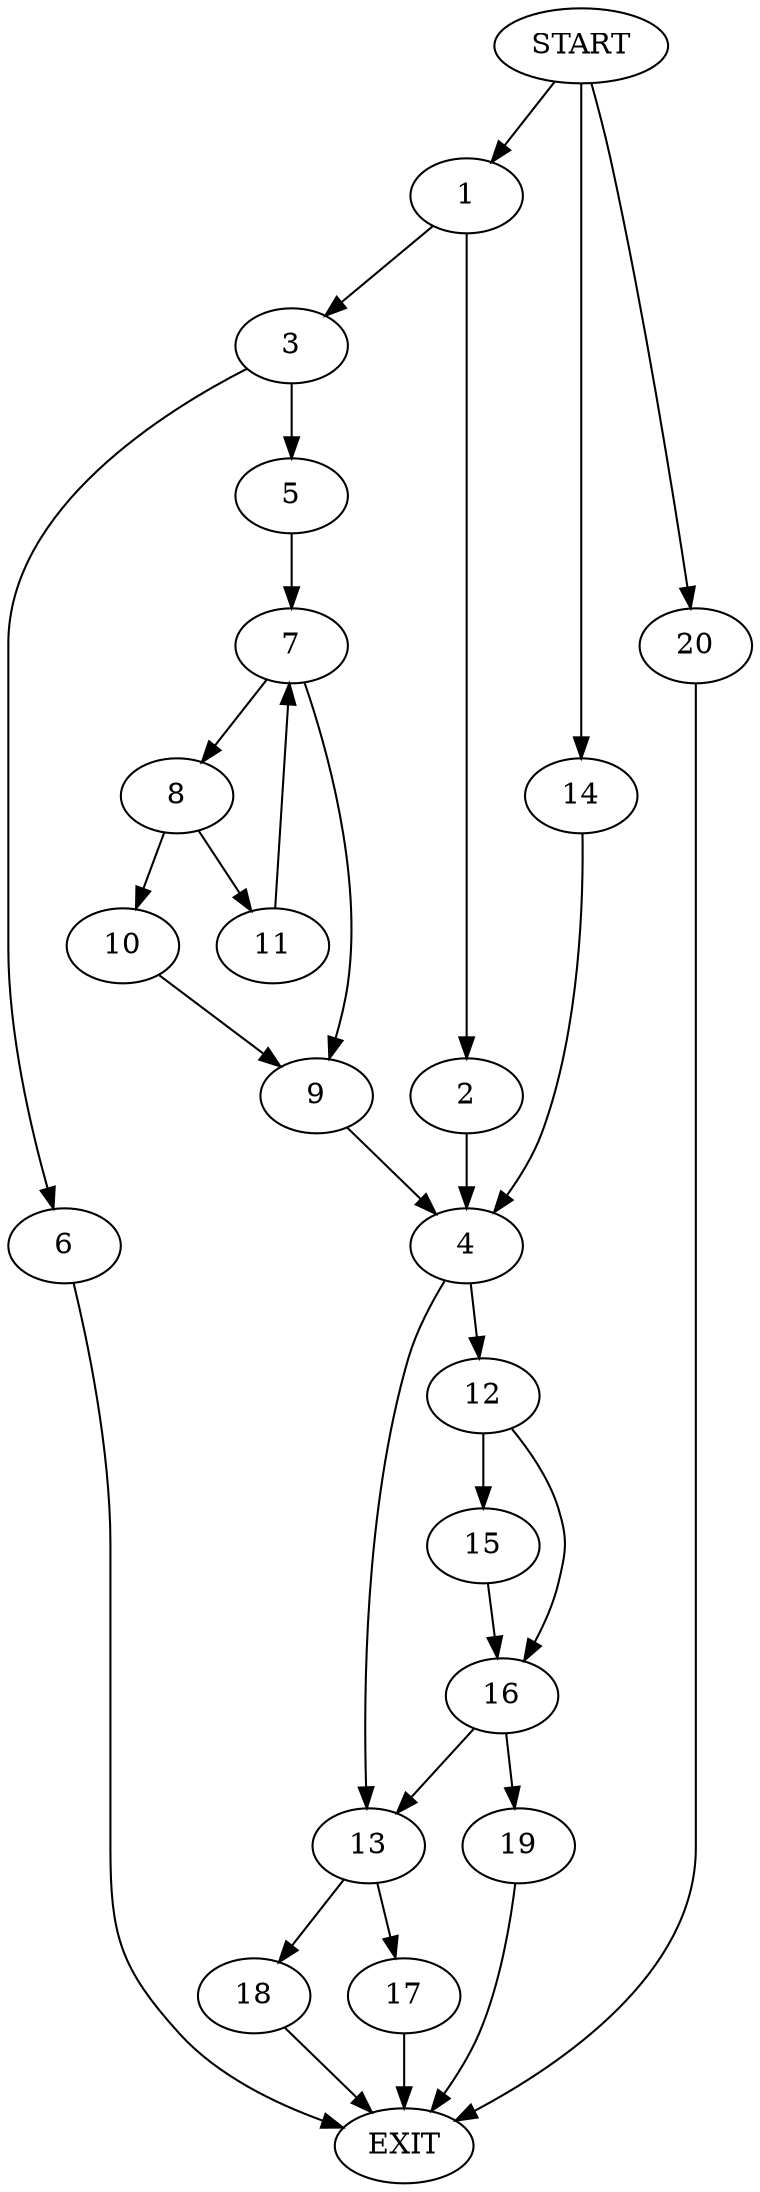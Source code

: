digraph {
0 [label="START"]
21 [label="EXIT"]
0 -> 1
1 -> 2
1 -> 3
2 -> 4
3 -> 5
3 -> 6
6 -> 21
5 -> 7
7 -> 8
7 -> 9
9 -> 4
8 -> 10
8 -> 11
11 -> 7
10 -> 9
4 -> 12
4 -> 13
0 -> 14
14 -> 4
12 -> 15
12 -> 16
13 -> 17
13 -> 18
16 -> 19
16 -> 13
15 -> 16
19 -> 21
17 -> 21
18 -> 21
0 -> 20
20 -> 21
}
